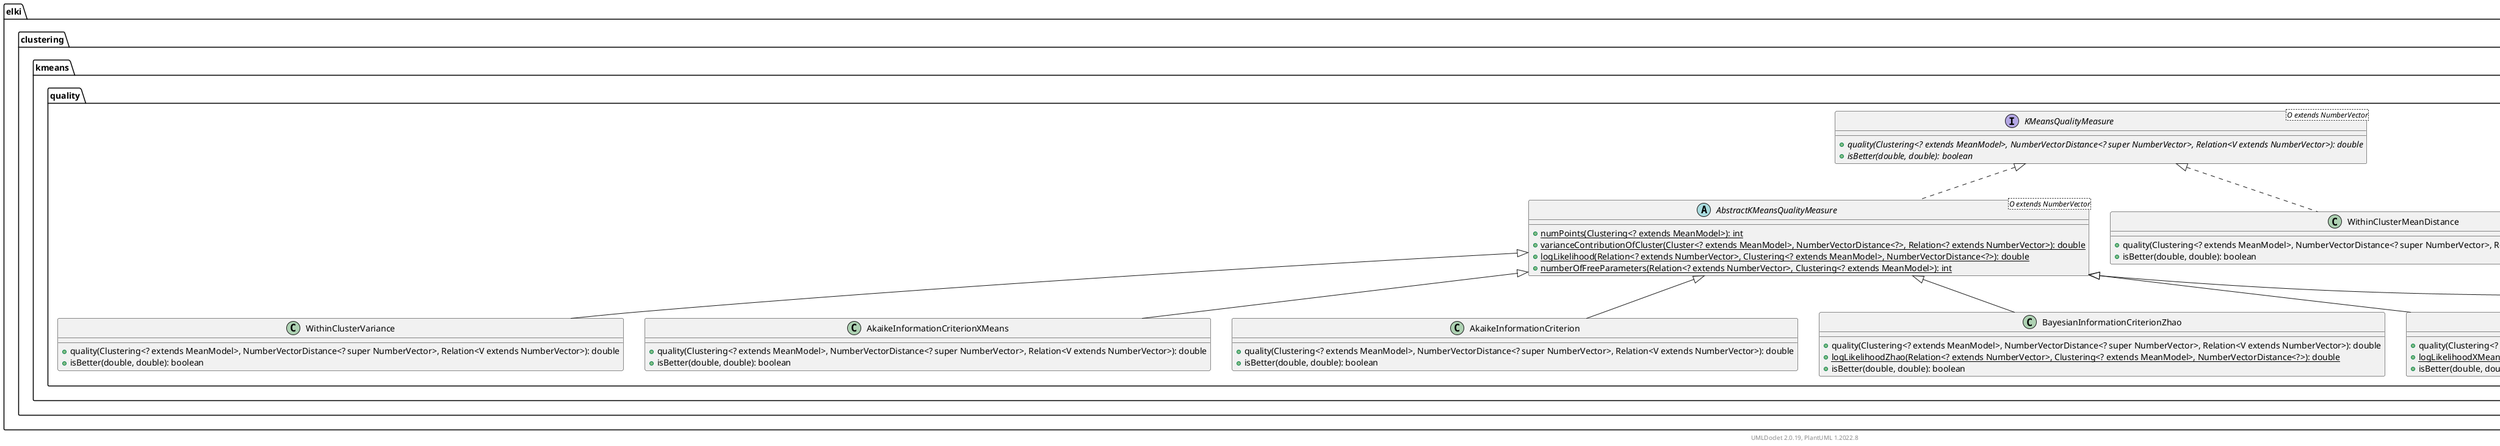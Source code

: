 @startuml
    remove .*\.(Instance|Par|Parameterizer|Factory)$
    namespace elki.clustering.kmeans.quality {

        class WithinClusterVariance [[WithinClusterVariance.html]] {
            +quality(Clustering<? extends MeanModel>, NumberVectorDistance<? super NumberVector>, Relation<V extends NumberVector>): double
            +isBetter(double, double): boolean
        }

        class AkaikeInformationCriterionXMeans [[AkaikeInformationCriterionXMeans.html]] {
            +quality(Clustering<? extends MeanModel>, NumberVectorDistance<? super NumberVector>, Relation<V extends NumberVector>): double
            +isBetter(double, double): boolean
        }

        class AkaikeInformationCriterion [[AkaikeInformationCriterion.html]] {
            +quality(Clustering<? extends MeanModel>, NumberVectorDistance<? super NumberVector>, Relation<V extends NumberVector>): double
            +isBetter(double, double): boolean
        }

        class BayesianInformationCriterionZhao [[BayesianInformationCriterionZhao.html]] {
            +quality(Clustering<? extends MeanModel>, NumberVectorDistance<? super NumberVector>, Relation<V extends NumberVector>): double
            {static} +logLikelihoodZhao(Relation<? extends NumberVector>, Clustering<? extends MeanModel>, NumberVectorDistance<?>): double
            +isBetter(double, double): boolean
        }

        class BayesianInformationCriterionXMeans [[BayesianInformationCriterionXMeans.html]] {
            +quality(Clustering<? extends MeanModel>, NumberVectorDistance<? super NumberVector>, Relation<V extends NumberVector>): double
            {static} +logLikelihoodXMeans(Relation<? extends NumberVector>, Clustering<? extends MeanModel>, NumberVectorDistance<?>): double
            +isBetter(double, double): boolean
        }

        interface KMeansQualityMeasure<O extends NumberVector> [[KMeansQualityMeasure.html]] {
            {abstract} +quality(Clustering<? extends MeanModel>, NumberVectorDistance<? super NumberVector>, Relation<V extends NumberVector>): double
            {abstract} +isBetter(double, double): boolean
        }

        abstract class AbstractKMeansQualityMeasure<O extends NumberVector> [[AbstractKMeansQualityMeasure.html]] {
            {static} +numPoints(Clustering<? extends MeanModel>): int
            {static} +varianceContributionOfCluster(Cluster<? extends MeanModel>, NumberVectorDistance<?>, Relation<? extends NumberVector>): double
            {static} +logLikelihood(Relation<? extends NumberVector>, Clustering<? extends MeanModel>, NumberVectorDistance<?>): double
            {static} +numberOfFreeParameters(Relation<? extends NumberVector>, Clustering<? extends MeanModel>): int
        }

        class WithinClusterMeanDistance [[WithinClusterMeanDistance.html]] {
            +quality(Clustering<? extends MeanModel>, NumberVectorDistance<? super NumberVector>, Relation<V extends NumberVector>): double
            +isBetter(double, double): boolean
        }

        class BayesianInformationCriterion [[BayesianInformationCriterion.html]] {
            +quality(Clustering<? extends MeanModel>, NumberVectorDistance<? super NumberVector>, Relation<V extends NumberVector>): double
            +isBetter(double, double): boolean
        }

        AbstractKMeansQualityMeasure <|-- WithinClusterVariance
        AbstractKMeansQualityMeasure <|-- AkaikeInformationCriterionXMeans
        AbstractKMeansQualityMeasure <|-- AkaikeInformationCriterion
        AbstractKMeansQualityMeasure <|-- BayesianInformationCriterionZhao
        AbstractKMeansQualityMeasure <|-- BayesianInformationCriterionXMeans
        KMeansQualityMeasure <|.. AbstractKMeansQualityMeasure
        KMeansQualityMeasure <|.. WithinClusterMeanDistance
        AbstractKMeansQualityMeasure <|-- BayesianInformationCriterion
    }

    center footer UMLDoclet 2.0.19, PlantUML 1.2022.8
@enduml
